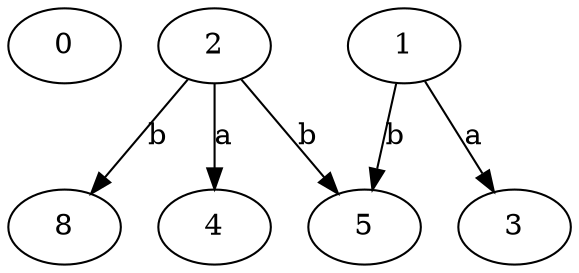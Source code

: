 strict digraph  {
0;
2;
3;
4;
1;
5;
8;
2 -> 4  [label=a];
2 -> 5  [label=b];
2 -> 8  [label=b];
1 -> 3  [label=a];
1 -> 5  [label=b];
}
